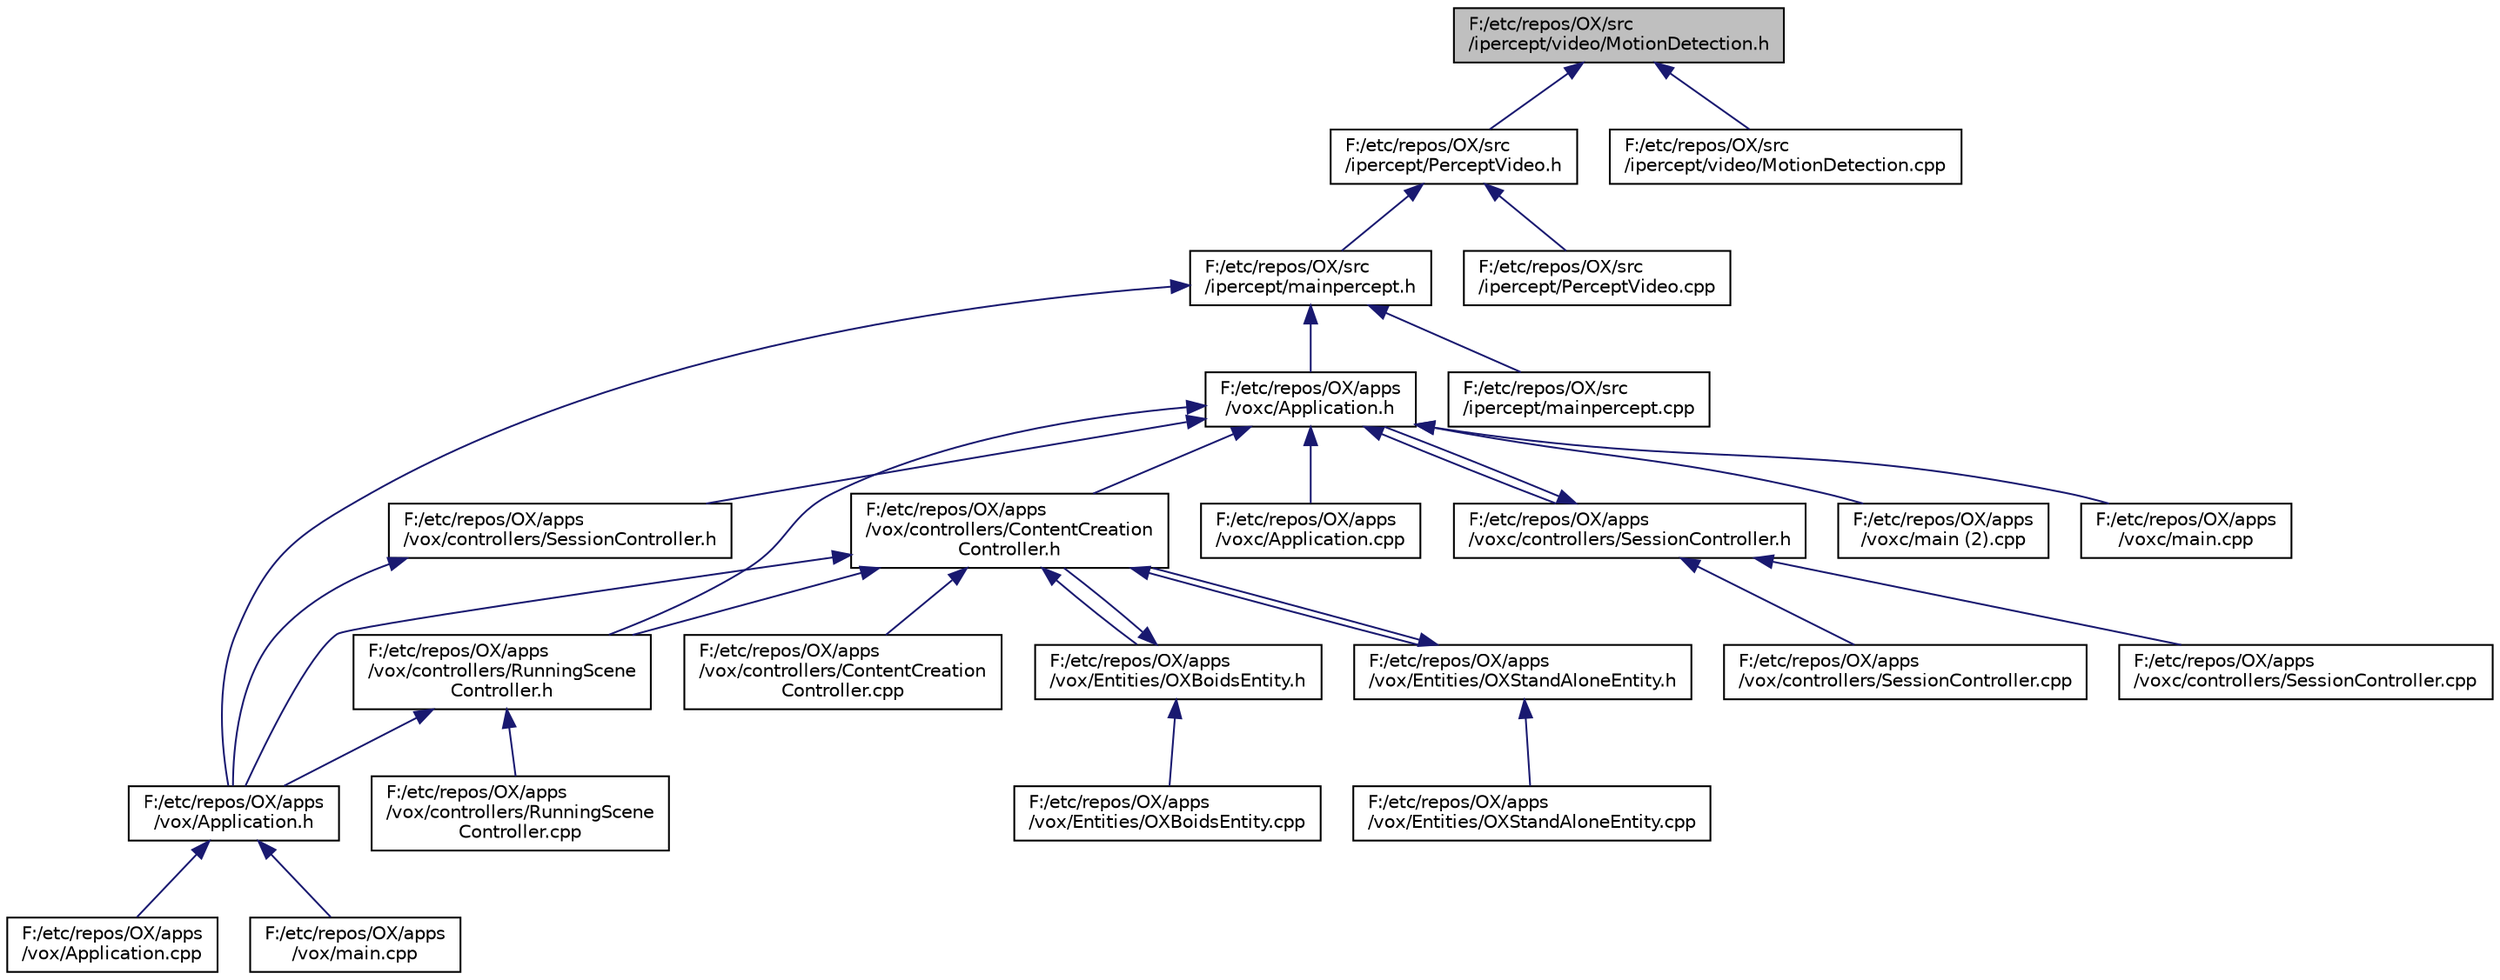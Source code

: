 digraph "F:/etc/repos/OX/src/ipercept/video/MotionDetection.h"
{
  edge [fontname="Helvetica",fontsize="10",labelfontname="Helvetica",labelfontsize="10"];
  node [fontname="Helvetica",fontsize="10",shape=record];
  Node1 [label="F:/etc/repos/OX/src\l/ipercept/video/MotionDetection.h",height=0.2,width=0.4,color="black", fillcolor="grey75", style="filled" fontcolor="black"];
  Node1 -> Node2 [dir="back",color="midnightblue",fontsize="10",style="solid",fontname="Helvetica"];
  Node2 [label="F:/etc/repos/OX/src\l/ipercept/PerceptVideo.h",height=0.2,width=0.4,color="black", fillcolor="white", style="filled",URL="$_percept_video_8h.html"];
  Node2 -> Node3 [dir="back",color="midnightblue",fontsize="10",style="solid",fontname="Helvetica"];
  Node3 [label="F:/etc/repos/OX/src\l/ipercept/mainpercept.h",height=0.2,width=0.4,color="black", fillcolor="white", style="filled",URL="$mainpercept_8h.html"];
  Node3 -> Node4 [dir="back",color="midnightblue",fontsize="10",style="solid",fontname="Helvetica"];
  Node4 [label="F:/etc/repos/OX/apps\l/vox/Application.h",height=0.2,width=0.4,color="black", fillcolor="white", style="filled",URL="$_application_8h.html"];
  Node4 -> Node5 [dir="back",color="midnightblue",fontsize="10",style="solid",fontname="Helvetica"];
  Node5 [label="F:/etc/repos/OX/apps\l/vox/Application.cpp",height=0.2,width=0.4,color="black", fillcolor="white", style="filled",URL="$_application_8cpp.html"];
  Node4 -> Node6 [dir="back",color="midnightblue",fontsize="10",style="solid",fontname="Helvetica"];
  Node6 [label="F:/etc/repos/OX/apps\l/vox/main.cpp",height=0.2,width=0.4,color="black", fillcolor="white", style="filled",URL="$vox_2main_8cpp.html"];
  Node3 -> Node7 [dir="back",color="midnightblue",fontsize="10",style="solid",fontname="Helvetica"];
  Node7 [label="F:/etc/repos/OX/apps\l/voxc/Application.h",height=0.2,width=0.4,color="black", fillcolor="white", style="filled",URL="$_2_application_8h.html"];
  Node7 -> Node8 [dir="back",color="midnightblue",fontsize="10",style="solid",fontname="Helvetica"];
  Node8 [label="F:/etc/repos/OX/apps\l/vox/controllers/ContentCreation\lController.h",height=0.2,width=0.4,color="black", fillcolor="white", style="filled",URL="$_content_creation_controller_8h.html"];
  Node8 -> Node4 [dir="back",color="midnightblue",fontsize="10",style="solid",fontname="Helvetica"];
  Node8 -> Node9 [dir="back",color="midnightblue",fontsize="10",style="solid",fontname="Helvetica"];
  Node9 [label="F:/etc/repos/OX/apps\l/vox/controllers/ContentCreation\lController.cpp",height=0.2,width=0.4,color="black", fillcolor="white", style="filled",URL="$_content_creation_controller_8cpp.html"];
  Node8 -> Node10 [dir="back",color="midnightblue",fontsize="10",style="solid",fontname="Helvetica"];
  Node10 [label="F:/etc/repos/OX/apps\l/vox/controllers/RunningScene\lController.h",height=0.2,width=0.4,color="black", fillcolor="white", style="filled",URL="$_running_scene_controller_8h.html"];
  Node10 -> Node4 [dir="back",color="midnightblue",fontsize="10",style="solid",fontname="Helvetica"];
  Node10 -> Node11 [dir="back",color="midnightblue",fontsize="10",style="solid",fontname="Helvetica"];
  Node11 [label="F:/etc/repos/OX/apps\l/vox/controllers/RunningScene\lController.cpp",height=0.2,width=0.4,color="black", fillcolor="white", style="filled",URL="$_running_scene_controller_8cpp.html"];
  Node8 -> Node12 [dir="back",color="midnightblue",fontsize="10",style="solid",fontname="Helvetica"];
  Node12 [label="F:/etc/repos/OX/apps\l/vox/Entities/OXBoidsEntity.h",height=0.2,width=0.4,color="black", fillcolor="white", style="filled",URL="$_o_x_boids_entity_8h.html"];
  Node12 -> Node8 [dir="back",color="midnightblue",fontsize="10",style="solid",fontname="Helvetica"];
  Node12 -> Node13 [dir="back",color="midnightblue",fontsize="10",style="solid",fontname="Helvetica"];
  Node13 [label="F:/etc/repos/OX/apps\l/vox/Entities/OXBoidsEntity.cpp",height=0.2,width=0.4,color="black", fillcolor="white", style="filled",URL="$_o_x_boids_entity_8cpp.html"];
  Node8 -> Node14 [dir="back",color="midnightblue",fontsize="10",style="solid",fontname="Helvetica"];
  Node14 [label="F:/etc/repos/OX/apps\l/vox/Entities/OXStandAloneEntity.h",height=0.2,width=0.4,color="black", fillcolor="white", style="filled",URL="$_o_x_stand_alone_entity_8h.html"];
  Node14 -> Node8 [dir="back",color="midnightblue",fontsize="10",style="solid",fontname="Helvetica"];
  Node14 -> Node15 [dir="back",color="midnightblue",fontsize="10",style="solid",fontname="Helvetica"];
  Node15 [label="F:/etc/repos/OX/apps\l/vox/Entities/OXStandAloneEntity.cpp",height=0.2,width=0.4,color="black", fillcolor="white", style="filled",URL="$_o_x_stand_alone_entity_8cpp.html"];
  Node7 -> Node10 [dir="back",color="midnightblue",fontsize="10",style="solid",fontname="Helvetica"];
  Node7 -> Node16 [dir="back",color="midnightblue",fontsize="10",style="solid",fontname="Helvetica"];
  Node16 [label="F:/etc/repos/OX/apps\l/vox/controllers/SessionController.h",height=0.2,width=0.4,color="black", fillcolor="white", style="filled",URL="$controllers_2_session_controller_8h.html"];
  Node16 -> Node4 [dir="back",color="midnightblue",fontsize="10",style="solid",fontname="Helvetica"];
  Node7 -> Node17 [dir="back",color="midnightblue",fontsize="10",style="solid",fontname="Helvetica"];
  Node17 [label="F:/etc/repos/OX/apps\l/voxc/Application.cpp",height=0.2,width=0.4,color="black", fillcolor="white", style="filled",URL="$_2_application_8cpp.html"];
  Node7 -> Node18 [dir="back",color="midnightblue",fontsize="10",style="solid",fontname="Helvetica"];
  Node18 [label="F:/etc/repos/OX/apps\l/voxc/controllers/SessionController.h",height=0.2,width=0.4,color="black", fillcolor="white", style="filled",URL="$_2controllers_2_session_controller_8h.html"];
  Node18 -> Node19 [dir="back",color="midnightblue",fontsize="10",style="solid",fontname="Helvetica"];
  Node19 [label="F:/etc/repos/OX/apps\l/vox/controllers/SessionController.cpp",height=0.2,width=0.4,color="black", fillcolor="white", style="filled",URL="$controllers_2_session_controller_8cpp.html"];
  Node18 -> Node7 [dir="back",color="midnightblue",fontsize="10",style="solid",fontname="Helvetica"];
  Node18 -> Node20 [dir="back",color="midnightblue",fontsize="10",style="solid",fontname="Helvetica"];
  Node20 [label="F:/etc/repos/OX/apps\l/voxc/controllers/SessionController.cpp",height=0.2,width=0.4,color="black", fillcolor="white", style="filled",URL="$_2controllers_2_session_controller_8cpp.html"];
  Node7 -> Node21 [dir="back",color="midnightblue",fontsize="10",style="solid",fontname="Helvetica"];
  Node21 [label="F:/etc/repos/OX/apps\l/voxc/main (2).cpp",height=0.2,width=0.4,color="black", fillcolor="white", style="filled",URL="$main_01_072_08_8cpp.html"];
  Node7 -> Node22 [dir="back",color="midnightblue",fontsize="10",style="solid",fontname="Helvetica"];
  Node22 [label="F:/etc/repos/OX/apps\l/voxc/main.cpp",height=0.2,width=0.4,color="black", fillcolor="white", style="filled",URL="$voxc_2main_8cpp.html"];
  Node3 -> Node23 [dir="back",color="midnightblue",fontsize="10",style="solid",fontname="Helvetica"];
  Node23 [label="F:/etc/repos/OX/src\l/ipercept/mainpercept.cpp",height=0.2,width=0.4,color="black", fillcolor="white", style="filled",URL="$mainpercept_8cpp.html"];
  Node2 -> Node24 [dir="back",color="midnightblue",fontsize="10",style="solid",fontname="Helvetica"];
  Node24 [label="F:/etc/repos/OX/src\l/ipercept/PerceptVideo.cpp",height=0.2,width=0.4,color="black", fillcolor="white", style="filled",URL="$_percept_video_8cpp.html"];
  Node1 -> Node25 [dir="back",color="midnightblue",fontsize="10",style="solid",fontname="Helvetica"];
  Node25 [label="F:/etc/repos/OX/src\l/ipercept/video/MotionDetection.cpp",height=0.2,width=0.4,color="black", fillcolor="white", style="filled",URL="$_motion_detection_8cpp.html"];
}
